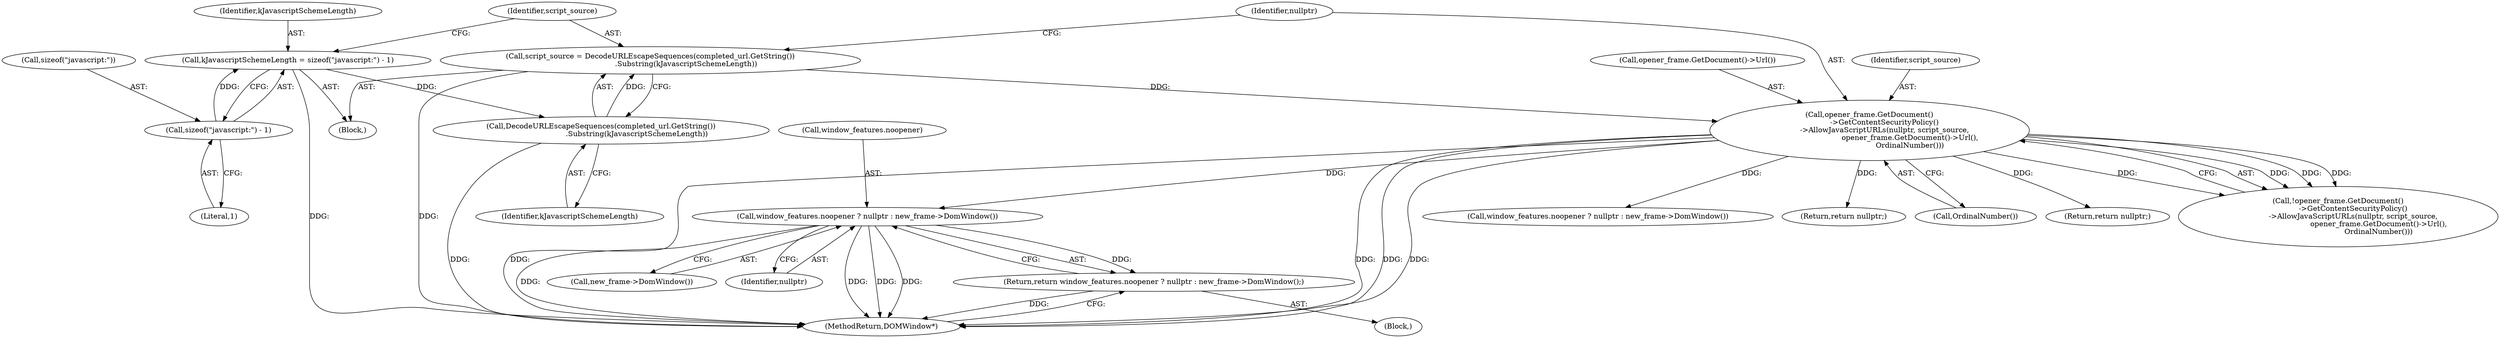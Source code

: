 digraph "0_Chrome_7d803fd8bbb8a2f3b626851a5ce58244efa0798a@API" {
"1000254" [label="(Call,window_features.noopener ? nullptr : new_frame->DomWindow())"];
"1000167" [label="(Call,opener_frame.GetDocument()\n             ->GetContentSecurityPolicy()\n             ->AllowJavaScriptURLs(nullptr, script_source,\n                                   opener_frame.GetDocument()->Url(),\n                                   OrdinalNumber()))"];
"1000161" [label="(Call,script_source = DecodeURLEscapeSequences(completed_url.GetString())\n                               .Substring(kJavascriptSchemeLength))"];
"1000163" [label="(Call,DecodeURLEscapeSequences(completed_url.GetString())\n                               .Substring(kJavascriptSchemeLength))"];
"1000154" [label="(Call,kJavascriptSchemeLength = sizeof(\"javascript:\") - 1)"];
"1000156" [label="(Call,sizeof(\"javascript:\") - 1)"];
"1000253" [label="(Return,return window_features.noopener ? nullptr : new_frame->DomWindow();)"];
"1000157" [label="(Call,sizeof(\"javascript:\"))"];
"1000169" [label="(Identifier,script_source)"];
"1000166" [label="(Call,!opener_frame.GetDocument()\n             ->GetContentSecurityPolicy()\n             ->AllowJavaScriptURLs(nullptr, script_source,\n                                   opener_frame.GetDocument()->Url(),\n                                   OrdinalNumber()))"];
"1000167" [label="(Call,opener_frame.GetDocument()\n             ->GetContentSecurityPolicy()\n             ->AllowJavaScriptURLs(nullptr, script_source,\n                                   opener_frame.GetDocument()->Url(),\n                                   OrdinalNumber()))"];
"1000260" [label="(MethodReturn,DOMWindow*)"];
"1000161" [label="(Call,script_source = DecodeURLEscapeSequences(completed_url.GetString())\n                               .Substring(kJavascriptSchemeLength))"];
"1000225" [label="(Call,window_features.noopener ? nullptr : new_frame->DomWindow())"];
"1000164" [label="(Identifier,kJavascriptSchemeLength)"];
"1000163" [label="(Call,DecodeURLEscapeSequences(completed_url.GetString())\n                               .Substring(kJavascriptSchemeLength))"];
"1000159" [label="(Literal,1)"];
"1000152" [label="(Block,)"];
"1000156" [label="(Call,sizeof(\"javascript:\") - 1)"];
"1000259" [label="(Call,new_frame->DomWindow())"];
"1000170" [label="(Call,opener_frame.GetDocument()->Url())"];
"1000173" [label="(Return,return nullptr;)"];
"1000253" [label="(Return,return window_features.noopener ? nullptr : new_frame->DomWindow();)"];
"1000108" [label="(Block,)"];
"1000255" [label="(Call,window_features.noopener)"];
"1000171" [label="(Call,OrdinalNumber())"];
"1000168" [label="(Identifier,nullptr)"];
"1000218" [label="(Return,return nullptr;)"];
"1000155" [label="(Identifier,kJavascriptSchemeLength)"];
"1000162" [label="(Identifier,script_source)"];
"1000254" [label="(Call,window_features.noopener ? nullptr : new_frame->DomWindow())"];
"1000154" [label="(Call,kJavascriptSchemeLength = sizeof(\"javascript:\") - 1)"];
"1000258" [label="(Identifier,nullptr)"];
"1000254" -> "1000253"  [label="AST: "];
"1000254" -> "1000258"  [label="CFG: "];
"1000254" -> "1000259"  [label="CFG: "];
"1000255" -> "1000254"  [label="AST: "];
"1000258" -> "1000254"  [label="AST: "];
"1000259" -> "1000254"  [label="AST: "];
"1000253" -> "1000254"  [label="CFG: "];
"1000254" -> "1000260"  [label="DDG: "];
"1000254" -> "1000260"  [label="DDG: "];
"1000254" -> "1000260"  [label="DDG: "];
"1000254" -> "1000260"  [label="DDG: "];
"1000254" -> "1000253"  [label="DDG: "];
"1000167" -> "1000254"  [label="DDG: "];
"1000167" -> "1000166"  [label="AST: "];
"1000167" -> "1000171"  [label="CFG: "];
"1000168" -> "1000167"  [label="AST: "];
"1000169" -> "1000167"  [label="AST: "];
"1000170" -> "1000167"  [label="AST: "];
"1000171" -> "1000167"  [label="AST: "];
"1000166" -> "1000167"  [label="CFG: "];
"1000167" -> "1000260"  [label="DDG: "];
"1000167" -> "1000260"  [label="DDG: "];
"1000167" -> "1000260"  [label="DDG: "];
"1000167" -> "1000260"  [label="DDG: "];
"1000167" -> "1000166"  [label="DDG: "];
"1000167" -> "1000166"  [label="DDG: "];
"1000167" -> "1000166"  [label="DDG: "];
"1000167" -> "1000166"  [label="DDG: "];
"1000161" -> "1000167"  [label="DDG: "];
"1000167" -> "1000173"  [label="DDG: "];
"1000167" -> "1000218"  [label="DDG: "];
"1000167" -> "1000225"  [label="DDG: "];
"1000161" -> "1000152"  [label="AST: "];
"1000161" -> "1000163"  [label="CFG: "];
"1000162" -> "1000161"  [label="AST: "];
"1000163" -> "1000161"  [label="AST: "];
"1000168" -> "1000161"  [label="CFG: "];
"1000161" -> "1000260"  [label="DDG: "];
"1000163" -> "1000161"  [label="DDG: "];
"1000163" -> "1000164"  [label="CFG: "];
"1000164" -> "1000163"  [label="AST: "];
"1000163" -> "1000260"  [label="DDG: "];
"1000154" -> "1000163"  [label="DDG: "];
"1000154" -> "1000152"  [label="AST: "];
"1000154" -> "1000156"  [label="CFG: "];
"1000155" -> "1000154"  [label="AST: "];
"1000156" -> "1000154"  [label="AST: "];
"1000162" -> "1000154"  [label="CFG: "];
"1000154" -> "1000260"  [label="DDG: "];
"1000156" -> "1000154"  [label="DDG: "];
"1000156" -> "1000159"  [label="CFG: "];
"1000157" -> "1000156"  [label="AST: "];
"1000159" -> "1000156"  [label="AST: "];
"1000253" -> "1000108"  [label="AST: "];
"1000260" -> "1000253"  [label="CFG: "];
"1000253" -> "1000260"  [label="DDG: "];
}
